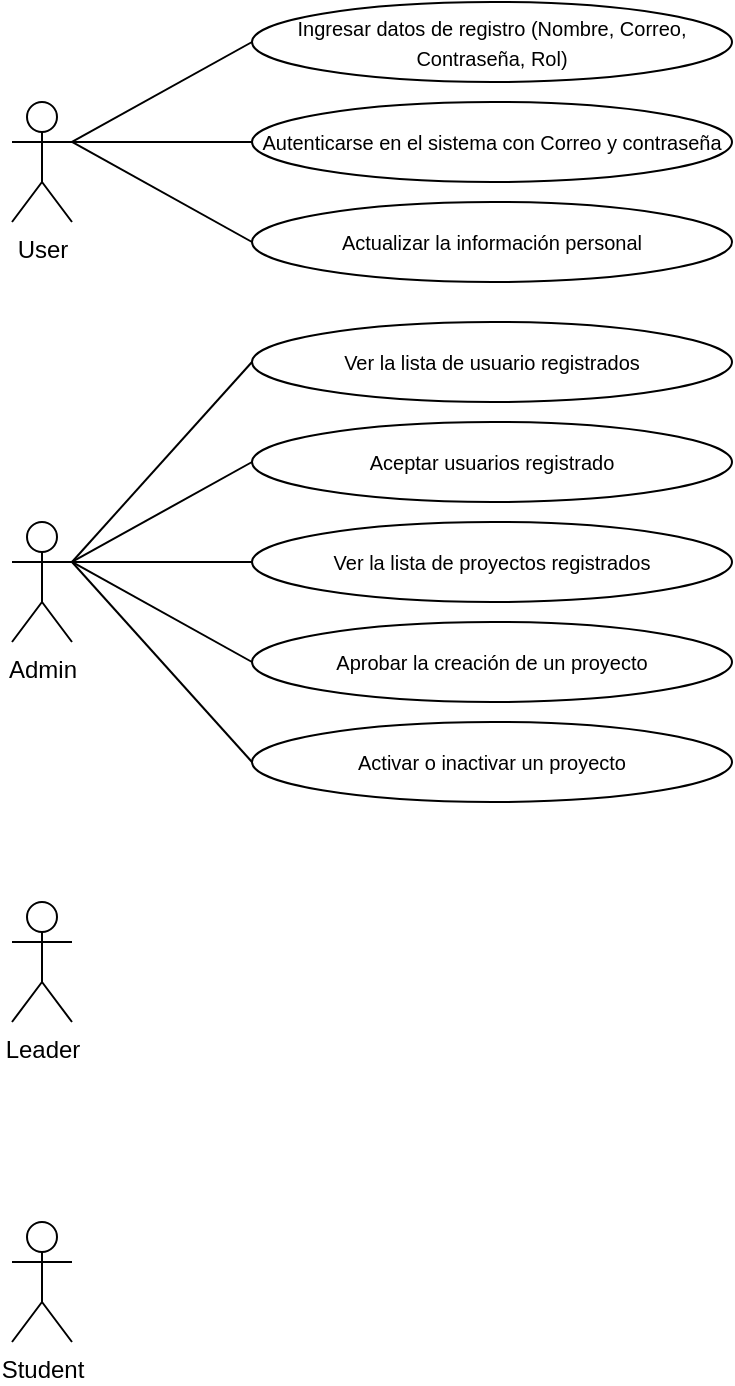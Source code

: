 <mxfile version="15.7.3" type="device"><diagram id="e_cPVI7R53iCdCXvHxIX" name="Page-1"><mxGraphModel dx="613" dy="624" grid="1" gridSize="10" guides="1" tooltips="1" connect="1" arrows="1" fold="1" page="1" pageScale="1" pageWidth="850" pageHeight="1100" math="0" shadow="0"><root><mxCell id="0"/><mxCell id="1" parent="0"/><mxCell id="3dSKjxEBN2tuGdnLwi-g-1" value="User" style="shape=umlActor;verticalLabelPosition=bottom;verticalAlign=top;html=1;outlineConnect=0;" vertex="1" parent="1"><mxGeometry x="80" y="90" width="30" height="60" as="geometry"/></mxCell><mxCell id="3dSKjxEBN2tuGdnLwi-g-3" value="Admin" style="shape=umlActor;verticalLabelPosition=bottom;verticalAlign=top;html=1;outlineConnect=0;" vertex="1" parent="1"><mxGeometry x="80" y="300" width="30" height="60" as="geometry"/></mxCell><mxCell id="3dSKjxEBN2tuGdnLwi-g-5" value="Leader" style="shape=umlActor;verticalLabelPosition=bottom;verticalAlign=top;html=1;outlineConnect=0;" vertex="1" parent="1"><mxGeometry x="80" y="490" width="30" height="60" as="geometry"/></mxCell><mxCell id="3dSKjxEBN2tuGdnLwi-g-6" value="Student" style="shape=umlActor;verticalLabelPosition=bottom;verticalAlign=top;html=1;outlineConnect=0;" vertex="1" parent="1"><mxGeometry x="80" y="650" width="30" height="60" as="geometry"/></mxCell><mxCell id="3dSKjxEBN2tuGdnLwi-g-9" style="rounded=0;orthogonalLoop=1;jettySize=auto;html=1;exitX=0;exitY=0.5;exitDx=0;exitDy=0;endArrow=none;endFill=0;entryX=1;entryY=0.333;entryDx=0;entryDy=0;entryPerimeter=0;" edge="1" parent="1" source="3dSKjxEBN2tuGdnLwi-g-8" target="3dSKjxEBN2tuGdnLwi-g-1"><mxGeometry relative="1" as="geometry"/></mxCell><mxCell id="3dSKjxEBN2tuGdnLwi-g-8" value="&lt;font style=&quot;font-size: 10px&quot;&gt;Ingresar datos de registro (Nombre, Correo, Contraseña, Rol)&lt;/font&gt;" style="ellipse;whiteSpace=wrap;html=1;" vertex="1" parent="1"><mxGeometry x="200" y="40" width="240" height="40" as="geometry"/></mxCell><mxCell id="3dSKjxEBN2tuGdnLwi-g-12" style="edgeStyle=none;rounded=0;orthogonalLoop=1;jettySize=auto;html=1;exitX=0;exitY=0.5;exitDx=0;exitDy=0;entryX=1;entryY=0.333;entryDx=0;entryDy=0;entryPerimeter=0;fontSize=10;endArrow=none;endFill=0;" edge="1" parent="1" source="3dSKjxEBN2tuGdnLwi-g-11" target="3dSKjxEBN2tuGdnLwi-g-1"><mxGeometry relative="1" as="geometry"/></mxCell><mxCell id="3dSKjxEBN2tuGdnLwi-g-11" value="&lt;font style=&quot;font-size: 10px&quot;&gt;Autenticarse en el sistema con Correo y contraseña&lt;/font&gt;" style="ellipse;whiteSpace=wrap;html=1;" vertex="1" parent="1"><mxGeometry x="200" y="90" width="240" height="40" as="geometry"/></mxCell><mxCell id="3dSKjxEBN2tuGdnLwi-g-14" style="edgeStyle=none;rounded=0;orthogonalLoop=1;jettySize=auto;html=1;exitX=0;exitY=0.5;exitDx=0;exitDy=0;entryX=1;entryY=0.333;entryDx=0;entryDy=0;entryPerimeter=0;fontSize=10;endArrow=none;endFill=0;" edge="1" parent="1" source="3dSKjxEBN2tuGdnLwi-g-13" target="3dSKjxEBN2tuGdnLwi-g-1"><mxGeometry relative="1" as="geometry"/></mxCell><mxCell id="3dSKjxEBN2tuGdnLwi-g-13" value="&lt;font style=&quot;font-size: 10px&quot;&gt;&lt;span style=&quot;font-family: &amp;#34;arial&amp;#34; ; background-color: transparent ; vertical-align: baseline&quot; id=&quot;docs-internal-guid-dfc75795-7fff-3807-dbb7-07a696556971&quot;&gt;Actualizar la &lt;/span&gt;&lt;span style=&quot;font-family: &amp;#34;arial&amp;#34; ; background-color: transparent ; vertical-align: baseline&quot;&gt;&lt;font&gt;información &lt;/font&gt;&lt;/span&gt;&lt;span style=&quot;font-family: &amp;#34;arial&amp;#34; ; background-color: transparent ; vertical-align: baseline&quot;&gt;personal&lt;/span&gt;&lt;/font&gt;" style="ellipse;whiteSpace=wrap;html=1;" vertex="1" parent="1"><mxGeometry x="200" y="140" width="240" height="40" as="geometry"/></mxCell><mxCell id="3dSKjxEBN2tuGdnLwi-g-16" style="edgeStyle=none;rounded=0;orthogonalLoop=1;jettySize=auto;html=1;exitX=0;exitY=0.5;exitDx=0;exitDy=0;entryX=1;entryY=0.333;entryDx=0;entryDy=0;entryPerimeter=0;fontSize=10;endArrow=none;endFill=0;" edge="1" parent="1" source="3dSKjxEBN2tuGdnLwi-g-15" target="3dSKjxEBN2tuGdnLwi-g-3"><mxGeometry relative="1" as="geometry"/></mxCell><mxCell id="3dSKjxEBN2tuGdnLwi-g-15" value="&lt;font face=&quot;arial&quot;&gt;&lt;span style=&quot;font-size: 10px&quot;&gt;Ver la lista de usuario registrados&lt;/span&gt;&lt;/font&gt;" style="ellipse;whiteSpace=wrap;html=1;" vertex="1" parent="1"><mxGeometry x="200" y="200" width="240" height="40" as="geometry"/></mxCell><mxCell id="3dSKjxEBN2tuGdnLwi-g-18" style="edgeStyle=none;rounded=0;orthogonalLoop=1;jettySize=auto;html=1;exitX=0;exitY=0.5;exitDx=0;exitDy=0;entryX=1;entryY=0.333;entryDx=0;entryDy=0;entryPerimeter=0;fontSize=10;endArrow=none;endFill=0;" edge="1" parent="1" source="3dSKjxEBN2tuGdnLwi-g-17" target="3dSKjxEBN2tuGdnLwi-g-3"><mxGeometry relative="1" as="geometry"/></mxCell><mxCell id="3dSKjxEBN2tuGdnLwi-g-17" value="&lt;font face=&quot;arial&quot;&gt;&lt;span style=&quot;font-size: 10px&quot;&gt;Aceptar usuarios registrado&lt;/span&gt;&lt;/font&gt;" style="ellipse;whiteSpace=wrap;html=1;" vertex="1" parent="1"><mxGeometry x="200" y="250" width="240" height="40" as="geometry"/></mxCell><mxCell id="3dSKjxEBN2tuGdnLwi-g-23" style="edgeStyle=none;rounded=0;orthogonalLoop=1;jettySize=auto;html=1;exitX=0;exitY=0.5;exitDx=0;exitDy=0;entryX=1;entryY=0.333;entryDx=0;entryDy=0;entryPerimeter=0;fontSize=10;endArrow=none;endFill=0;" edge="1" parent="1" source="3dSKjxEBN2tuGdnLwi-g-19" target="3dSKjxEBN2tuGdnLwi-g-3"><mxGeometry relative="1" as="geometry"/></mxCell><mxCell id="3dSKjxEBN2tuGdnLwi-g-19" value="&lt;font face=&quot;arial&quot;&gt;&lt;span style=&quot;font-size: 10px&quot;&gt;Ver la lista de proyectos registrados&lt;/span&gt;&lt;/font&gt;" style="ellipse;whiteSpace=wrap;html=1;" vertex="1" parent="1"><mxGeometry x="200" y="300" width="240" height="40" as="geometry"/></mxCell><mxCell id="3dSKjxEBN2tuGdnLwi-g-21" style="edgeStyle=none;rounded=0;orthogonalLoop=1;jettySize=auto;html=1;exitX=0;exitY=0.5;exitDx=0;exitDy=0;entryX=1;entryY=0.333;entryDx=0;entryDy=0;entryPerimeter=0;fontSize=10;endArrow=none;endFill=0;" edge="1" parent="1" source="3dSKjxEBN2tuGdnLwi-g-20" target="3dSKjxEBN2tuGdnLwi-g-3"><mxGeometry relative="1" as="geometry"/></mxCell><mxCell id="3dSKjxEBN2tuGdnLwi-g-20" value="&lt;font face=&quot;arial&quot;&gt;&lt;span style=&quot;font-size: 10px&quot;&gt;Activar&amp;nbsp;o inactivar un proyecto&lt;/span&gt;&lt;/font&gt;" style="ellipse;whiteSpace=wrap;html=1;" vertex="1" parent="1"><mxGeometry x="200" y="400" width="240" height="40" as="geometry"/></mxCell><mxCell id="3dSKjxEBN2tuGdnLwi-g-25" style="edgeStyle=none;rounded=0;orthogonalLoop=1;jettySize=auto;html=1;exitX=0;exitY=0.5;exitDx=0;exitDy=0;entryX=1;entryY=0.333;entryDx=0;entryDy=0;entryPerimeter=0;fontSize=10;endArrow=none;endFill=0;" edge="1" parent="1" source="3dSKjxEBN2tuGdnLwi-g-24" target="3dSKjxEBN2tuGdnLwi-g-3"><mxGeometry relative="1" as="geometry"/></mxCell><mxCell id="3dSKjxEBN2tuGdnLwi-g-24" value="&lt;font face=&quot;arial&quot;&gt;&lt;span style=&quot;font-size: 10px&quot;&gt;Aprobar la creación&amp;nbsp;de un proyecto&lt;/span&gt;&lt;/font&gt;" style="ellipse;whiteSpace=wrap;html=1;" vertex="1" parent="1"><mxGeometry x="200" y="350" width="240" height="40" as="geometry"/></mxCell></root></mxGraphModel></diagram></mxfile>